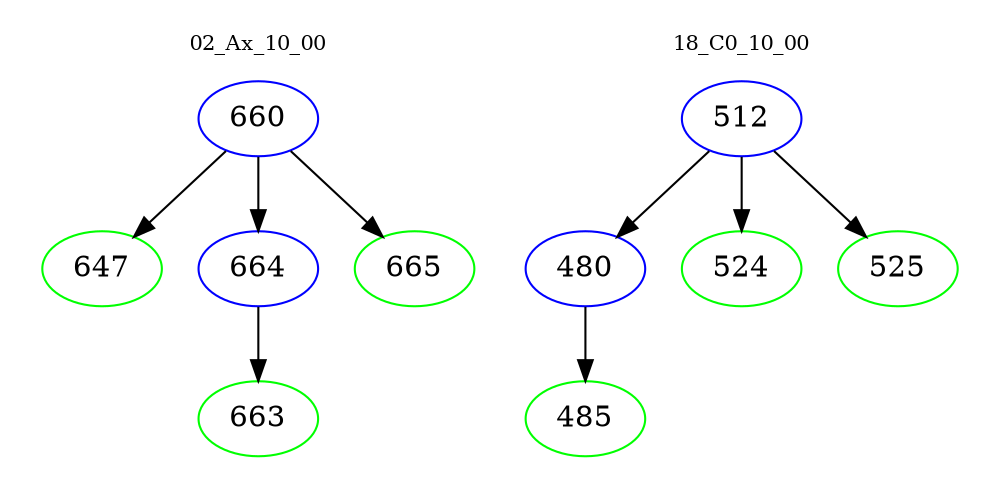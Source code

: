digraph{
subgraph cluster_0 {
color = white
label = "02_Ax_10_00";
fontsize=10;
T0_660 [label="660", color="blue"]
T0_660 -> T0_647 [color="black"]
T0_647 [label="647", color="green"]
T0_660 -> T0_664 [color="black"]
T0_664 [label="664", color="blue"]
T0_664 -> T0_663 [color="black"]
T0_663 [label="663", color="green"]
T0_660 -> T0_665 [color="black"]
T0_665 [label="665", color="green"]
}
subgraph cluster_1 {
color = white
label = "18_C0_10_00";
fontsize=10;
T1_512 [label="512", color="blue"]
T1_512 -> T1_480 [color="black"]
T1_480 [label="480", color="blue"]
T1_480 -> T1_485 [color="black"]
T1_485 [label="485", color="green"]
T1_512 -> T1_524 [color="black"]
T1_524 [label="524", color="green"]
T1_512 -> T1_525 [color="black"]
T1_525 [label="525", color="green"]
}
}
